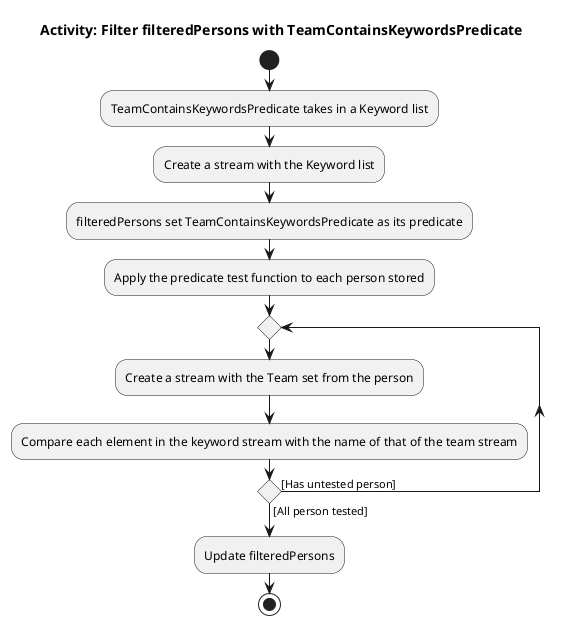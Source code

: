 @startuml
start
title Activity: Filter filteredPersons with TeamContainsKeywordsPredicate
:TeamContainsKeywordsPredicate takes in a Keyword list;
:Create a stream with the Keyword list;
:filteredPersons set TeamContainsKeywordsPredicate as its predicate;
:Apply the predicate test function to each person stored;
repeat
:Create a stream with the Team set from the person;
:Compare each element in the keyword stream with the name of that of the team stream;
repeat while () is ([Has untested person]) not ([All person tested])
:Update filteredPersons;
stop
@enduml
